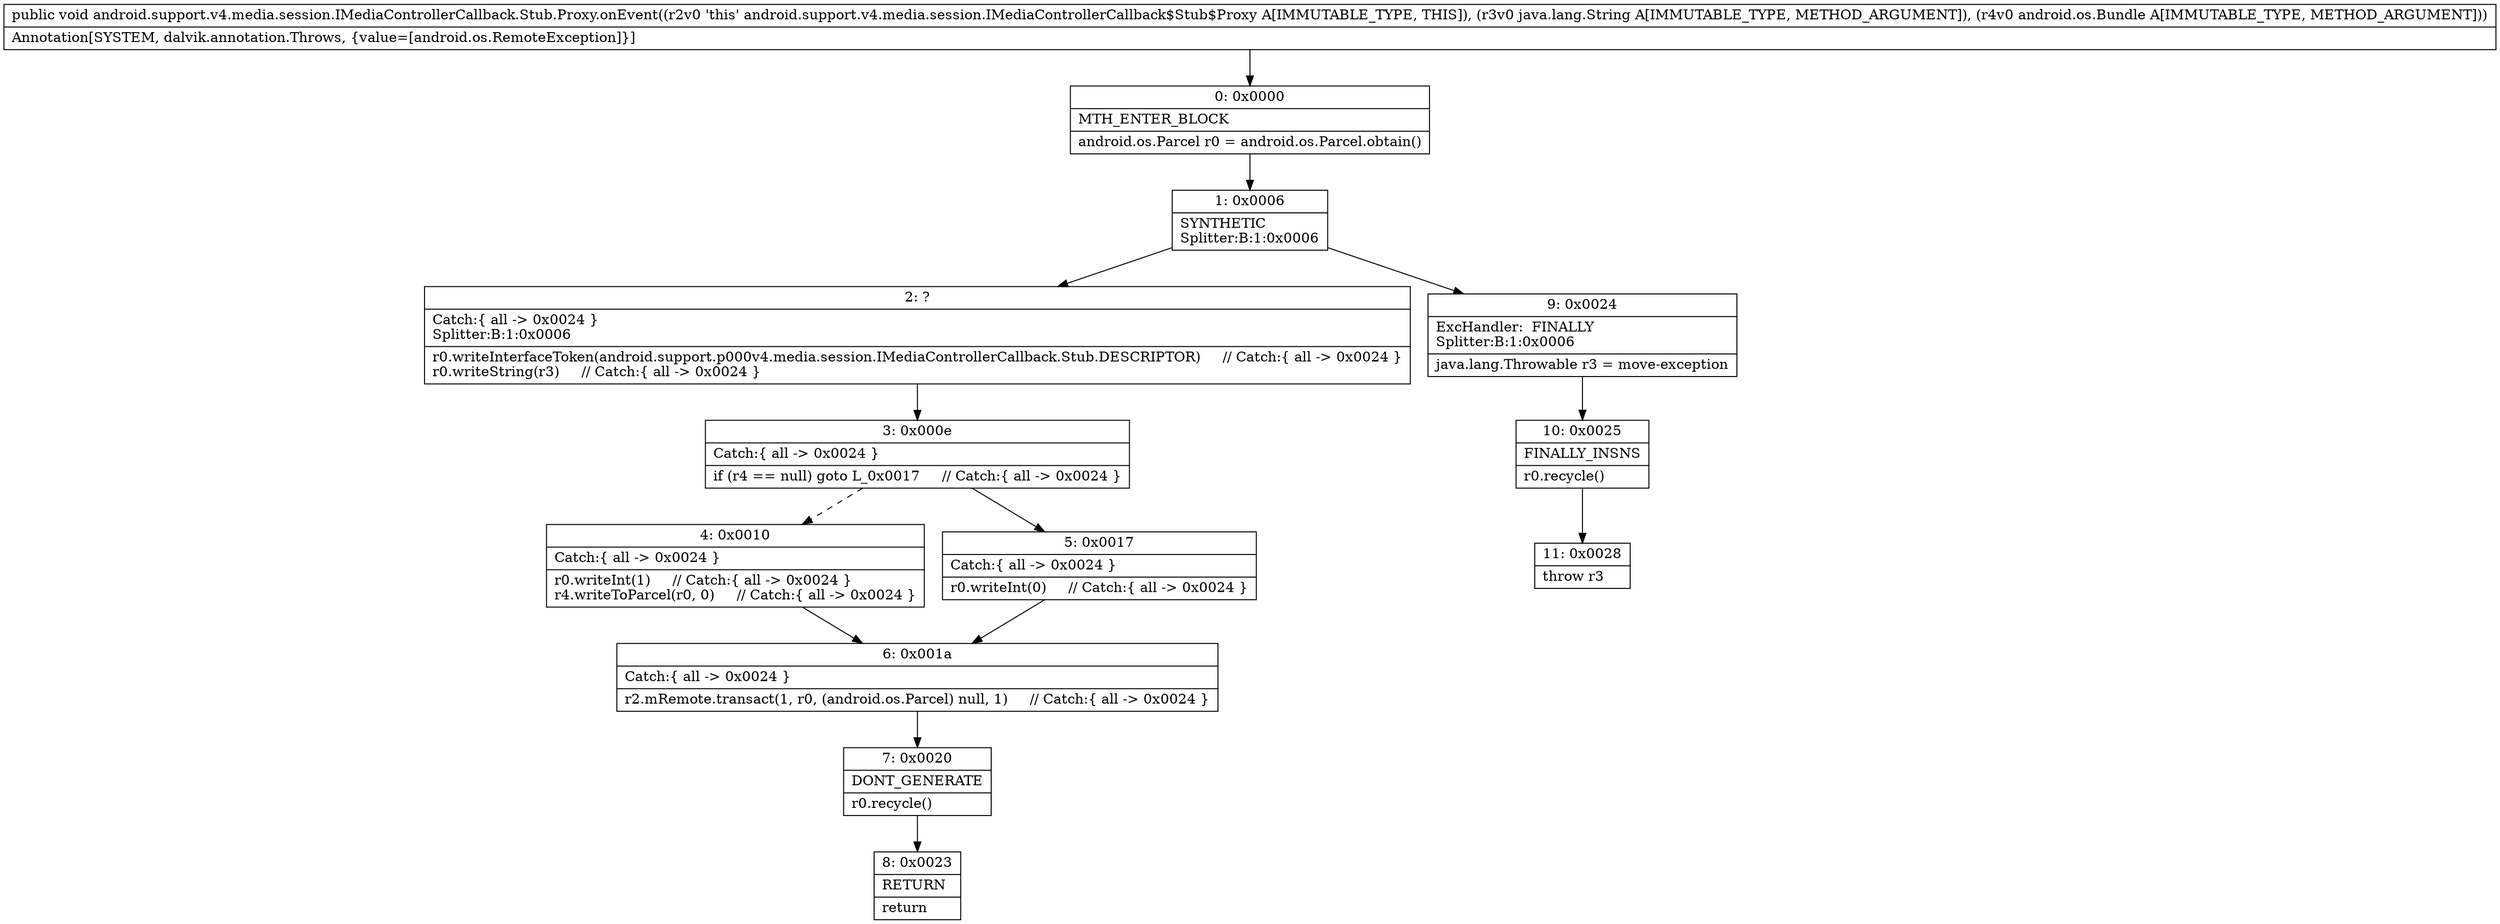 digraph "CFG forandroid.support.v4.media.session.IMediaControllerCallback.Stub.Proxy.onEvent(Ljava\/lang\/String;Landroid\/os\/Bundle;)V" {
Node_0 [shape=record,label="{0\:\ 0x0000|MTH_ENTER_BLOCK\l|android.os.Parcel r0 = android.os.Parcel.obtain()\l}"];
Node_1 [shape=record,label="{1\:\ 0x0006|SYNTHETIC\lSplitter:B:1:0x0006\l}"];
Node_2 [shape=record,label="{2\:\ ?|Catch:\{ all \-\> 0x0024 \}\lSplitter:B:1:0x0006\l|r0.writeInterfaceToken(android.support.p000v4.media.session.IMediaControllerCallback.Stub.DESCRIPTOR)     \/\/ Catch:\{ all \-\> 0x0024 \}\lr0.writeString(r3)     \/\/ Catch:\{ all \-\> 0x0024 \}\l}"];
Node_3 [shape=record,label="{3\:\ 0x000e|Catch:\{ all \-\> 0x0024 \}\l|if (r4 == null) goto L_0x0017     \/\/ Catch:\{ all \-\> 0x0024 \}\l}"];
Node_4 [shape=record,label="{4\:\ 0x0010|Catch:\{ all \-\> 0x0024 \}\l|r0.writeInt(1)     \/\/ Catch:\{ all \-\> 0x0024 \}\lr4.writeToParcel(r0, 0)     \/\/ Catch:\{ all \-\> 0x0024 \}\l}"];
Node_5 [shape=record,label="{5\:\ 0x0017|Catch:\{ all \-\> 0x0024 \}\l|r0.writeInt(0)     \/\/ Catch:\{ all \-\> 0x0024 \}\l}"];
Node_6 [shape=record,label="{6\:\ 0x001a|Catch:\{ all \-\> 0x0024 \}\l|r2.mRemote.transact(1, r0, (android.os.Parcel) null, 1)     \/\/ Catch:\{ all \-\> 0x0024 \}\l}"];
Node_7 [shape=record,label="{7\:\ 0x0020|DONT_GENERATE\l|r0.recycle()\l}"];
Node_8 [shape=record,label="{8\:\ 0x0023|RETURN\l|return\l}"];
Node_9 [shape=record,label="{9\:\ 0x0024|ExcHandler:  FINALLY\lSplitter:B:1:0x0006\l|java.lang.Throwable r3 = move\-exception\l}"];
Node_10 [shape=record,label="{10\:\ 0x0025|FINALLY_INSNS\l|r0.recycle()\l}"];
Node_11 [shape=record,label="{11\:\ 0x0028|throw r3\l}"];
MethodNode[shape=record,label="{public void android.support.v4.media.session.IMediaControllerCallback.Stub.Proxy.onEvent((r2v0 'this' android.support.v4.media.session.IMediaControllerCallback$Stub$Proxy A[IMMUTABLE_TYPE, THIS]), (r3v0 java.lang.String A[IMMUTABLE_TYPE, METHOD_ARGUMENT]), (r4v0 android.os.Bundle A[IMMUTABLE_TYPE, METHOD_ARGUMENT]))  | Annotation[SYSTEM, dalvik.annotation.Throws, \{value=[android.os.RemoteException]\}]\l}"];
MethodNode -> Node_0;
Node_0 -> Node_1;
Node_1 -> Node_2;
Node_1 -> Node_9;
Node_2 -> Node_3;
Node_3 -> Node_4[style=dashed];
Node_3 -> Node_5;
Node_4 -> Node_6;
Node_5 -> Node_6;
Node_6 -> Node_7;
Node_7 -> Node_8;
Node_9 -> Node_10;
Node_10 -> Node_11;
}

